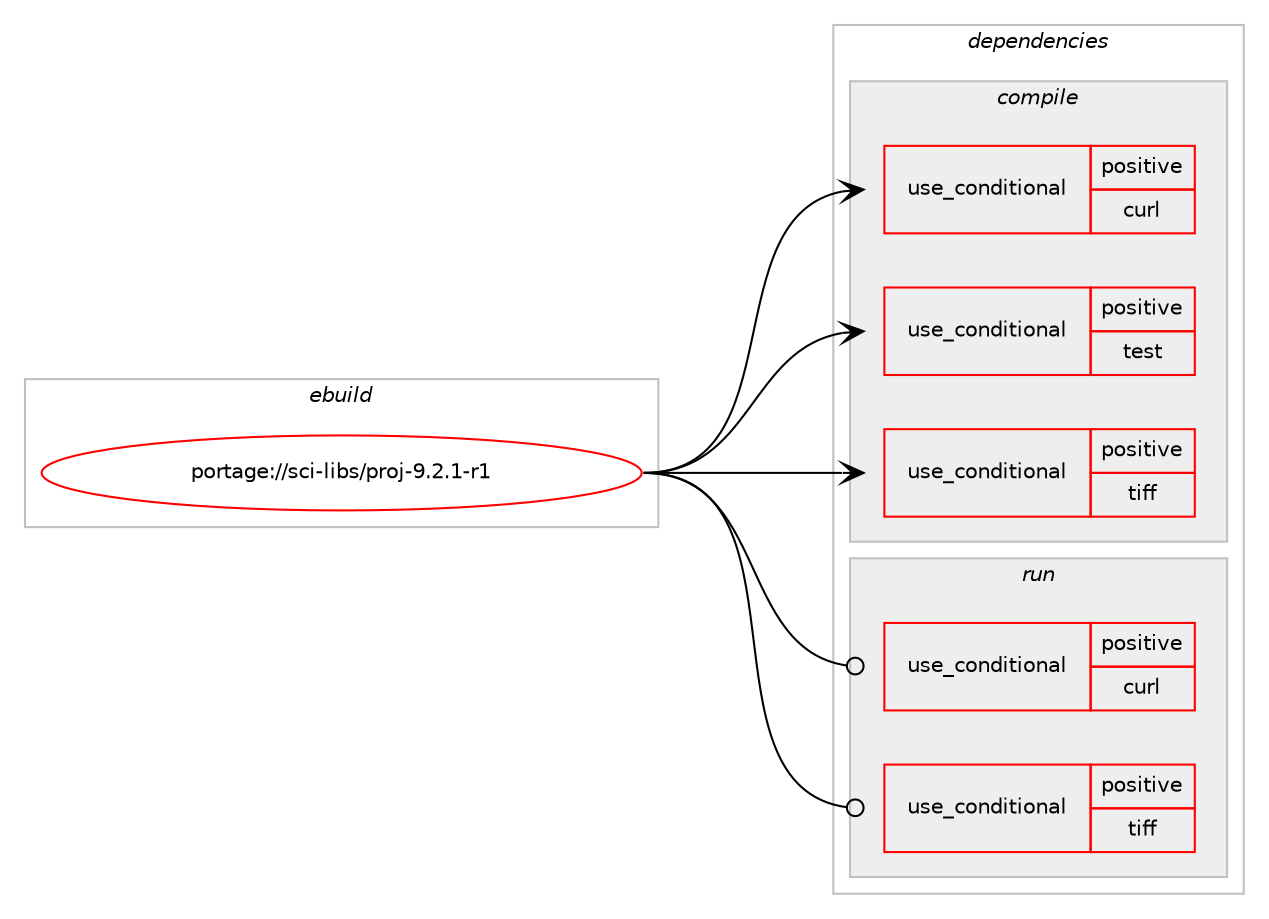 digraph prolog {

# *************
# Graph options
# *************

newrank=true;
concentrate=true;
compound=true;
graph [rankdir=LR,fontname=Helvetica,fontsize=10,ranksep=1.5];#, ranksep=2.5, nodesep=0.2];
edge  [arrowhead=vee];
node  [fontname=Helvetica,fontsize=10];

# **********
# The ebuild
# **********

subgraph cluster_leftcol {
color=gray;
rank=same;
label=<<i>ebuild</i>>;
id [label="portage://sci-libs/proj-9.2.1-r1", color=red, width=4, href="../sci-libs/proj-9.2.1-r1.svg"];
}

# ****************
# The dependencies
# ****************

subgraph cluster_midcol {
color=gray;
label=<<i>dependencies</i>>;
subgraph cluster_compile {
fillcolor="#eeeeee";
style=filled;
label=<<i>compile</i>>;
subgraph cond1500 {
dependency2271 [label=<<TABLE BORDER="0" CELLBORDER="1" CELLSPACING="0" CELLPADDING="4"><TR><TD ROWSPAN="3" CELLPADDING="10">use_conditional</TD></TR><TR><TD>positive</TD></TR><TR><TD>curl</TD></TR></TABLE>>, shape=none, color=red];
# *** BEGIN UNKNOWN DEPENDENCY TYPE (TODO) ***
# dependency2271 -> package_dependency(portage://sci-libs/proj-9.2.1-r1,install,no,net-misc,curl,none,[,,],[],[])
# *** END UNKNOWN DEPENDENCY TYPE (TODO) ***

}
id:e -> dependency2271:w [weight=20,style="solid",arrowhead="vee"];
subgraph cond1501 {
dependency2272 [label=<<TABLE BORDER="0" CELLBORDER="1" CELLSPACING="0" CELLPADDING="4"><TR><TD ROWSPAN="3" CELLPADDING="10">use_conditional</TD></TR><TR><TD>positive</TD></TR><TR><TD>test</TD></TR></TABLE>>, shape=none, color=red];
# *** BEGIN UNKNOWN DEPENDENCY TYPE (TODO) ***
# dependency2272 -> package_dependency(portage://sci-libs/proj-9.2.1-r1,install,no,dev-cpp,gtest,none,[,,],[],[])
# *** END UNKNOWN DEPENDENCY TYPE (TODO) ***

}
id:e -> dependency2272:w [weight=20,style="solid",arrowhead="vee"];
subgraph cond1502 {
dependency2273 [label=<<TABLE BORDER="0" CELLBORDER="1" CELLSPACING="0" CELLPADDING="4"><TR><TD ROWSPAN="3" CELLPADDING="10">use_conditional</TD></TR><TR><TD>positive</TD></TR><TR><TD>tiff</TD></TR></TABLE>>, shape=none, color=red];
# *** BEGIN UNKNOWN DEPENDENCY TYPE (TODO) ***
# dependency2273 -> package_dependency(portage://sci-libs/proj-9.2.1-r1,install,no,media-libs,tiff,none,[,,],any_same_slot,[])
# *** END UNKNOWN DEPENDENCY TYPE (TODO) ***

}
id:e -> dependency2273:w [weight=20,style="solid",arrowhead="vee"];
# *** BEGIN UNKNOWN DEPENDENCY TYPE (TODO) ***
# id -> package_dependency(portage://sci-libs/proj-9.2.1-r1,install,no,dev-db,sqlite,none,[,,],[slot(3)],[])
# *** END UNKNOWN DEPENDENCY TYPE (TODO) ***

}
subgraph cluster_compileandrun {
fillcolor="#eeeeee";
style=filled;
label=<<i>compile and run</i>>;
}
subgraph cluster_run {
fillcolor="#eeeeee";
style=filled;
label=<<i>run</i>>;
subgraph cond1503 {
dependency2274 [label=<<TABLE BORDER="0" CELLBORDER="1" CELLSPACING="0" CELLPADDING="4"><TR><TD ROWSPAN="3" CELLPADDING="10">use_conditional</TD></TR><TR><TD>positive</TD></TR><TR><TD>curl</TD></TR></TABLE>>, shape=none, color=red];
# *** BEGIN UNKNOWN DEPENDENCY TYPE (TODO) ***
# dependency2274 -> package_dependency(portage://sci-libs/proj-9.2.1-r1,run,no,net-misc,curl,none,[,,],[],[])
# *** END UNKNOWN DEPENDENCY TYPE (TODO) ***

}
id:e -> dependency2274:w [weight=20,style="solid",arrowhead="odot"];
subgraph cond1504 {
dependency2275 [label=<<TABLE BORDER="0" CELLBORDER="1" CELLSPACING="0" CELLPADDING="4"><TR><TD ROWSPAN="3" CELLPADDING="10">use_conditional</TD></TR><TR><TD>positive</TD></TR><TR><TD>tiff</TD></TR></TABLE>>, shape=none, color=red];
# *** BEGIN UNKNOWN DEPENDENCY TYPE (TODO) ***
# dependency2275 -> package_dependency(portage://sci-libs/proj-9.2.1-r1,run,no,media-libs,tiff,none,[,,],any_same_slot,[])
# *** END UNKNOWN DEPENDENCY TYPE (TODO) ***

}
id:e -> dependency2275:w [weight=20,style="solid",arrowhead="odot"];
# *** BEGIN UNKNOWN DEPENDENCY TYPE (TODO) ***
# id -> package_dependency(portage://sci-libs/proj-9.2.1-r1,run,no,dev-db,sqlite,none,[,,],[slot(3)],[])
# *** END UNKNOWN DEPENDENCY TYPE (TODO) ***

}
}

# **************
# The candidates
# **************

subgraph cluster_choices {
rank=same;
color=gray;
label=<<i>candidates</i>>;

}

}

